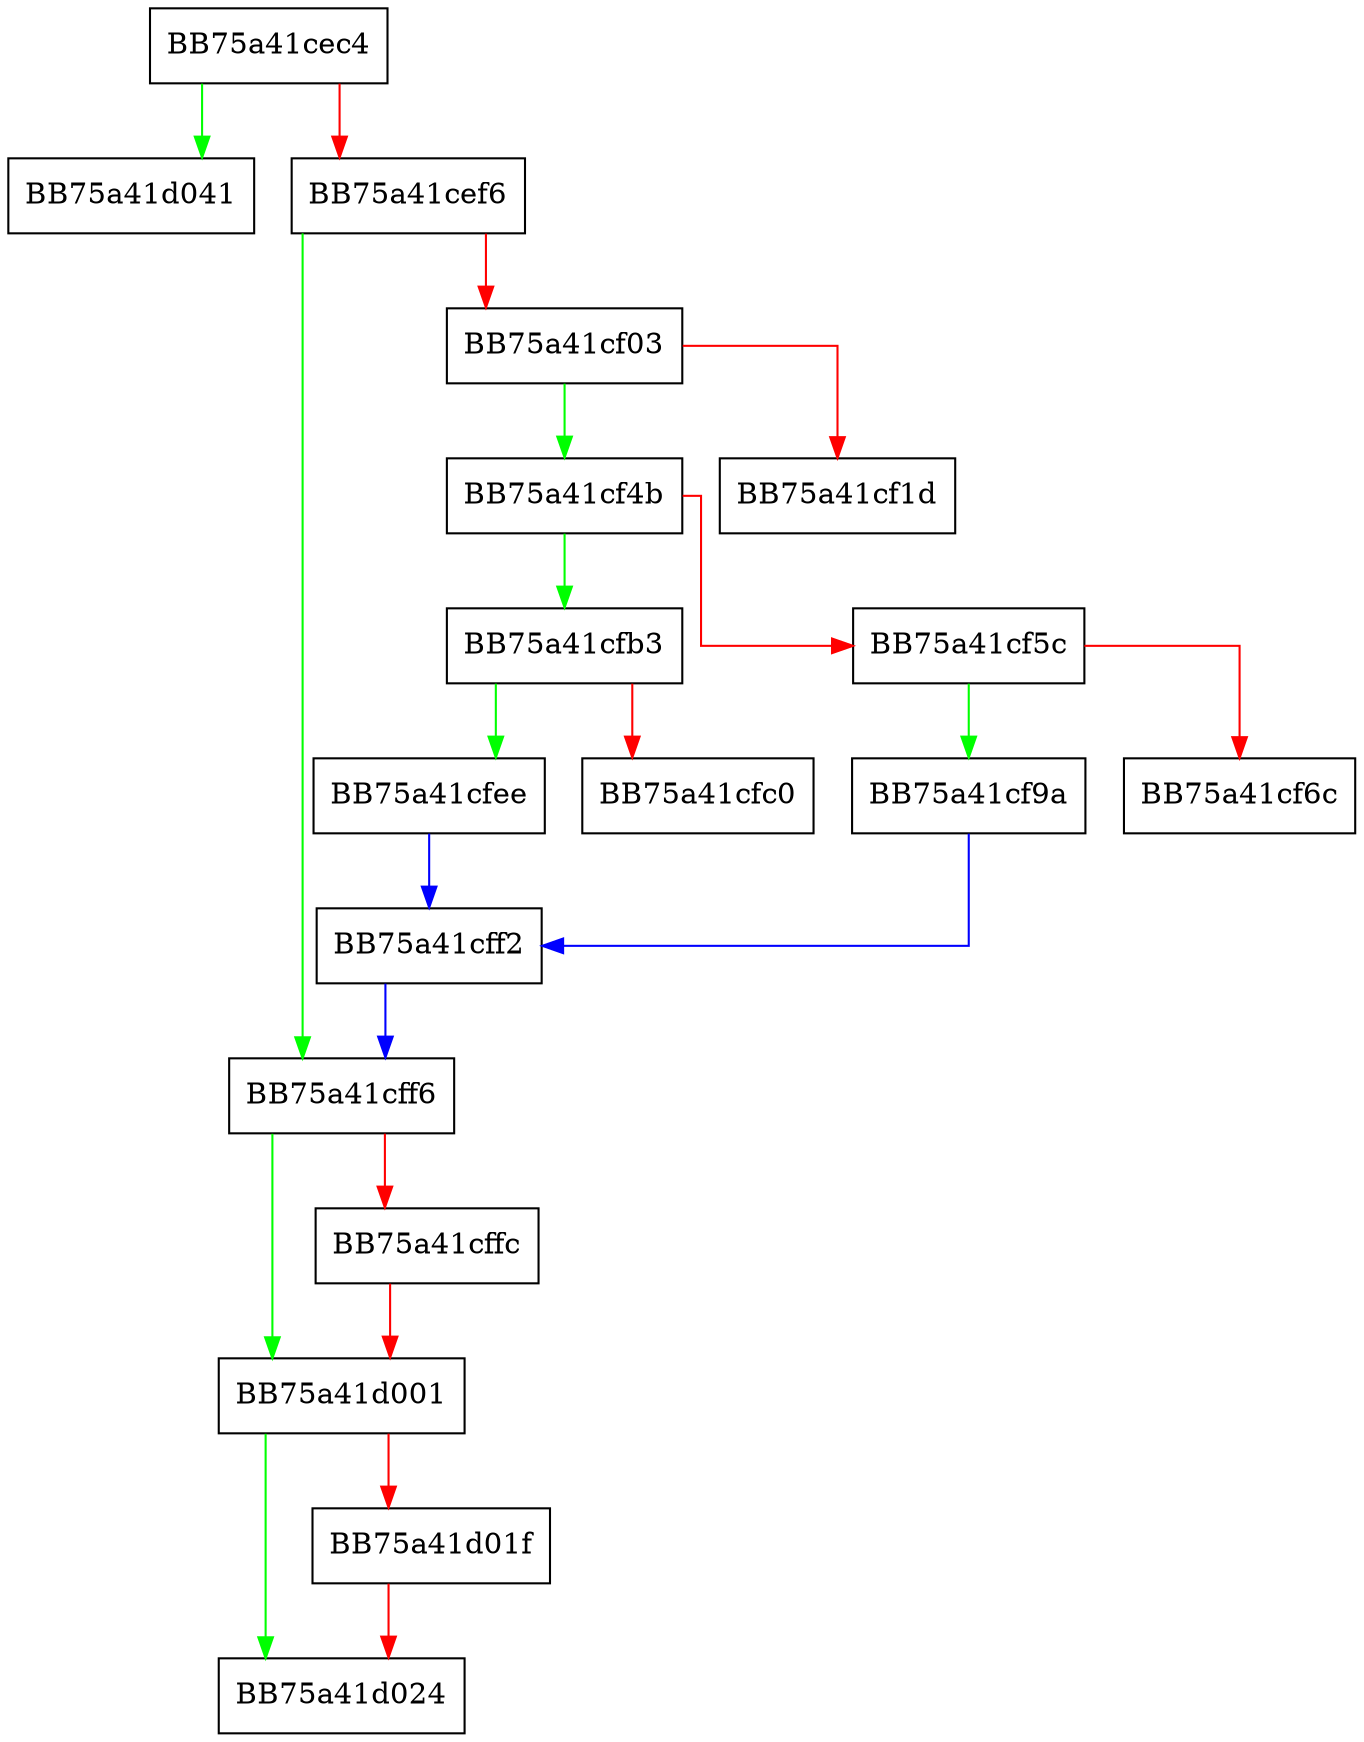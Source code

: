 digraph add {
  node [shape="box"];
  graph [splines=ortho];
  BB75a41cec4 -> BB75a41d041 [color="green"];
  BB75a41cec4 -> BB75a41cef6 [color="red"];
  BB75a41cef6 -> BB75a41cff6 [color="green"];
  BB75a41cef6 -> BB75a41cf03 [color="red"];
  BB75a41cf03 -> BB75a41cf4b [color="green"];
  BB75a41cf03 -> BB75a41cf1d [color="red"];
  BB75a41cf4b -> BB75a41cfb3 [color="green"];
  BB75a41cf4b -> BB75a41cf5c [color="red"];
  BB75a41cf5c -> BB75a41cf9a [color="green"];
  BB75a41cf5c -> BB75a41cf6c [color="red"];
  BB75a41cf9a -> BB75a41cff2 [color="blue"];
  BB75a41cfb3 -> BB75a41cfee [color="green"];
  BB75a41cfb3 -> BB75a41cfc0 [color="red"];
  BB75a41cfee -> BB75a41cff2 [color="blue"];
  BB75a41cff2 -> BB75a41cff6 [color="blue"];
  BB75a41cff6 -> BB75a41d001 [color="green"];
  BB75a41cff6 -> BB75a41cffc [color="red"];
  BB75a41cffc -> BB75a41d001 [color="red"];
  BB75a41d001 -> BB75a41d024 [color="green"];
  BB75a41d001 -> BB75a41d01f [color="red"];
  BB75a41d01f -> BB75a41d024 [color="red"];
}